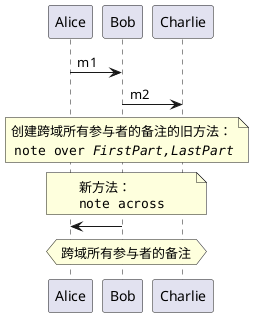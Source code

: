 @startuml
'https://plantuml.com/sequence-diagram

Alice->Bob:m1
Bob->Charlie:m2
note over Alice,Charlie:创建跨域所有参与者的备注的旧方法：\n ""note over //FirstPart,LastPart//""
note across: 新方法：\n""note across""
Bob->Alice
hnote across: 跨域所有参与者的备注
@enduml